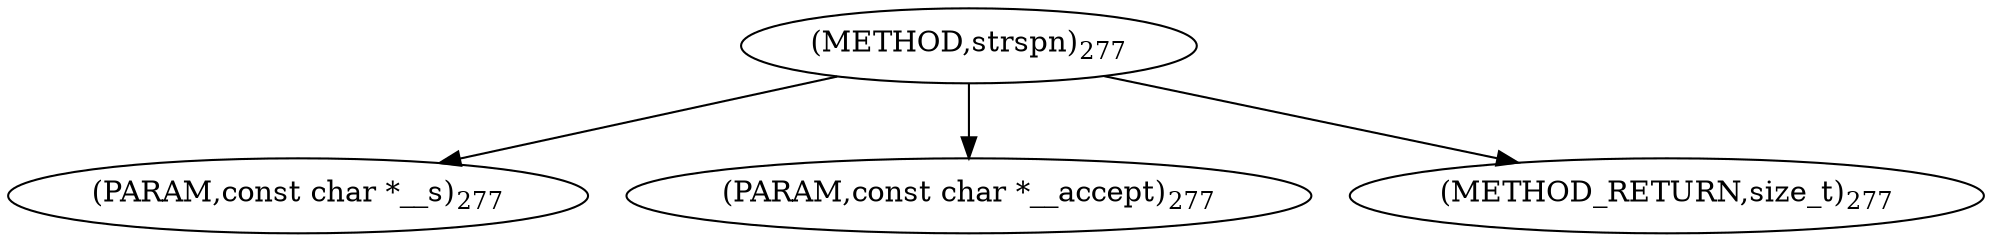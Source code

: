 digraph "strspn" {  
"98869" [label = <(METHOD,strspn)<SUB>277</SUB>> ]
"98870" [label = <(PARAM,const char *__s)<SUB>277</SUB>> ]
"98871" [label = <(PARAM,const char *__accept)<SUB>277</SUB>> ]
"98872" [label = <(METHOD_RETURN,size_t)<SUB>277</SUB>> ]
  "98869" -> "98870" 
  "98869" -> "98871" 
  "98869" -> "98872" 
}
